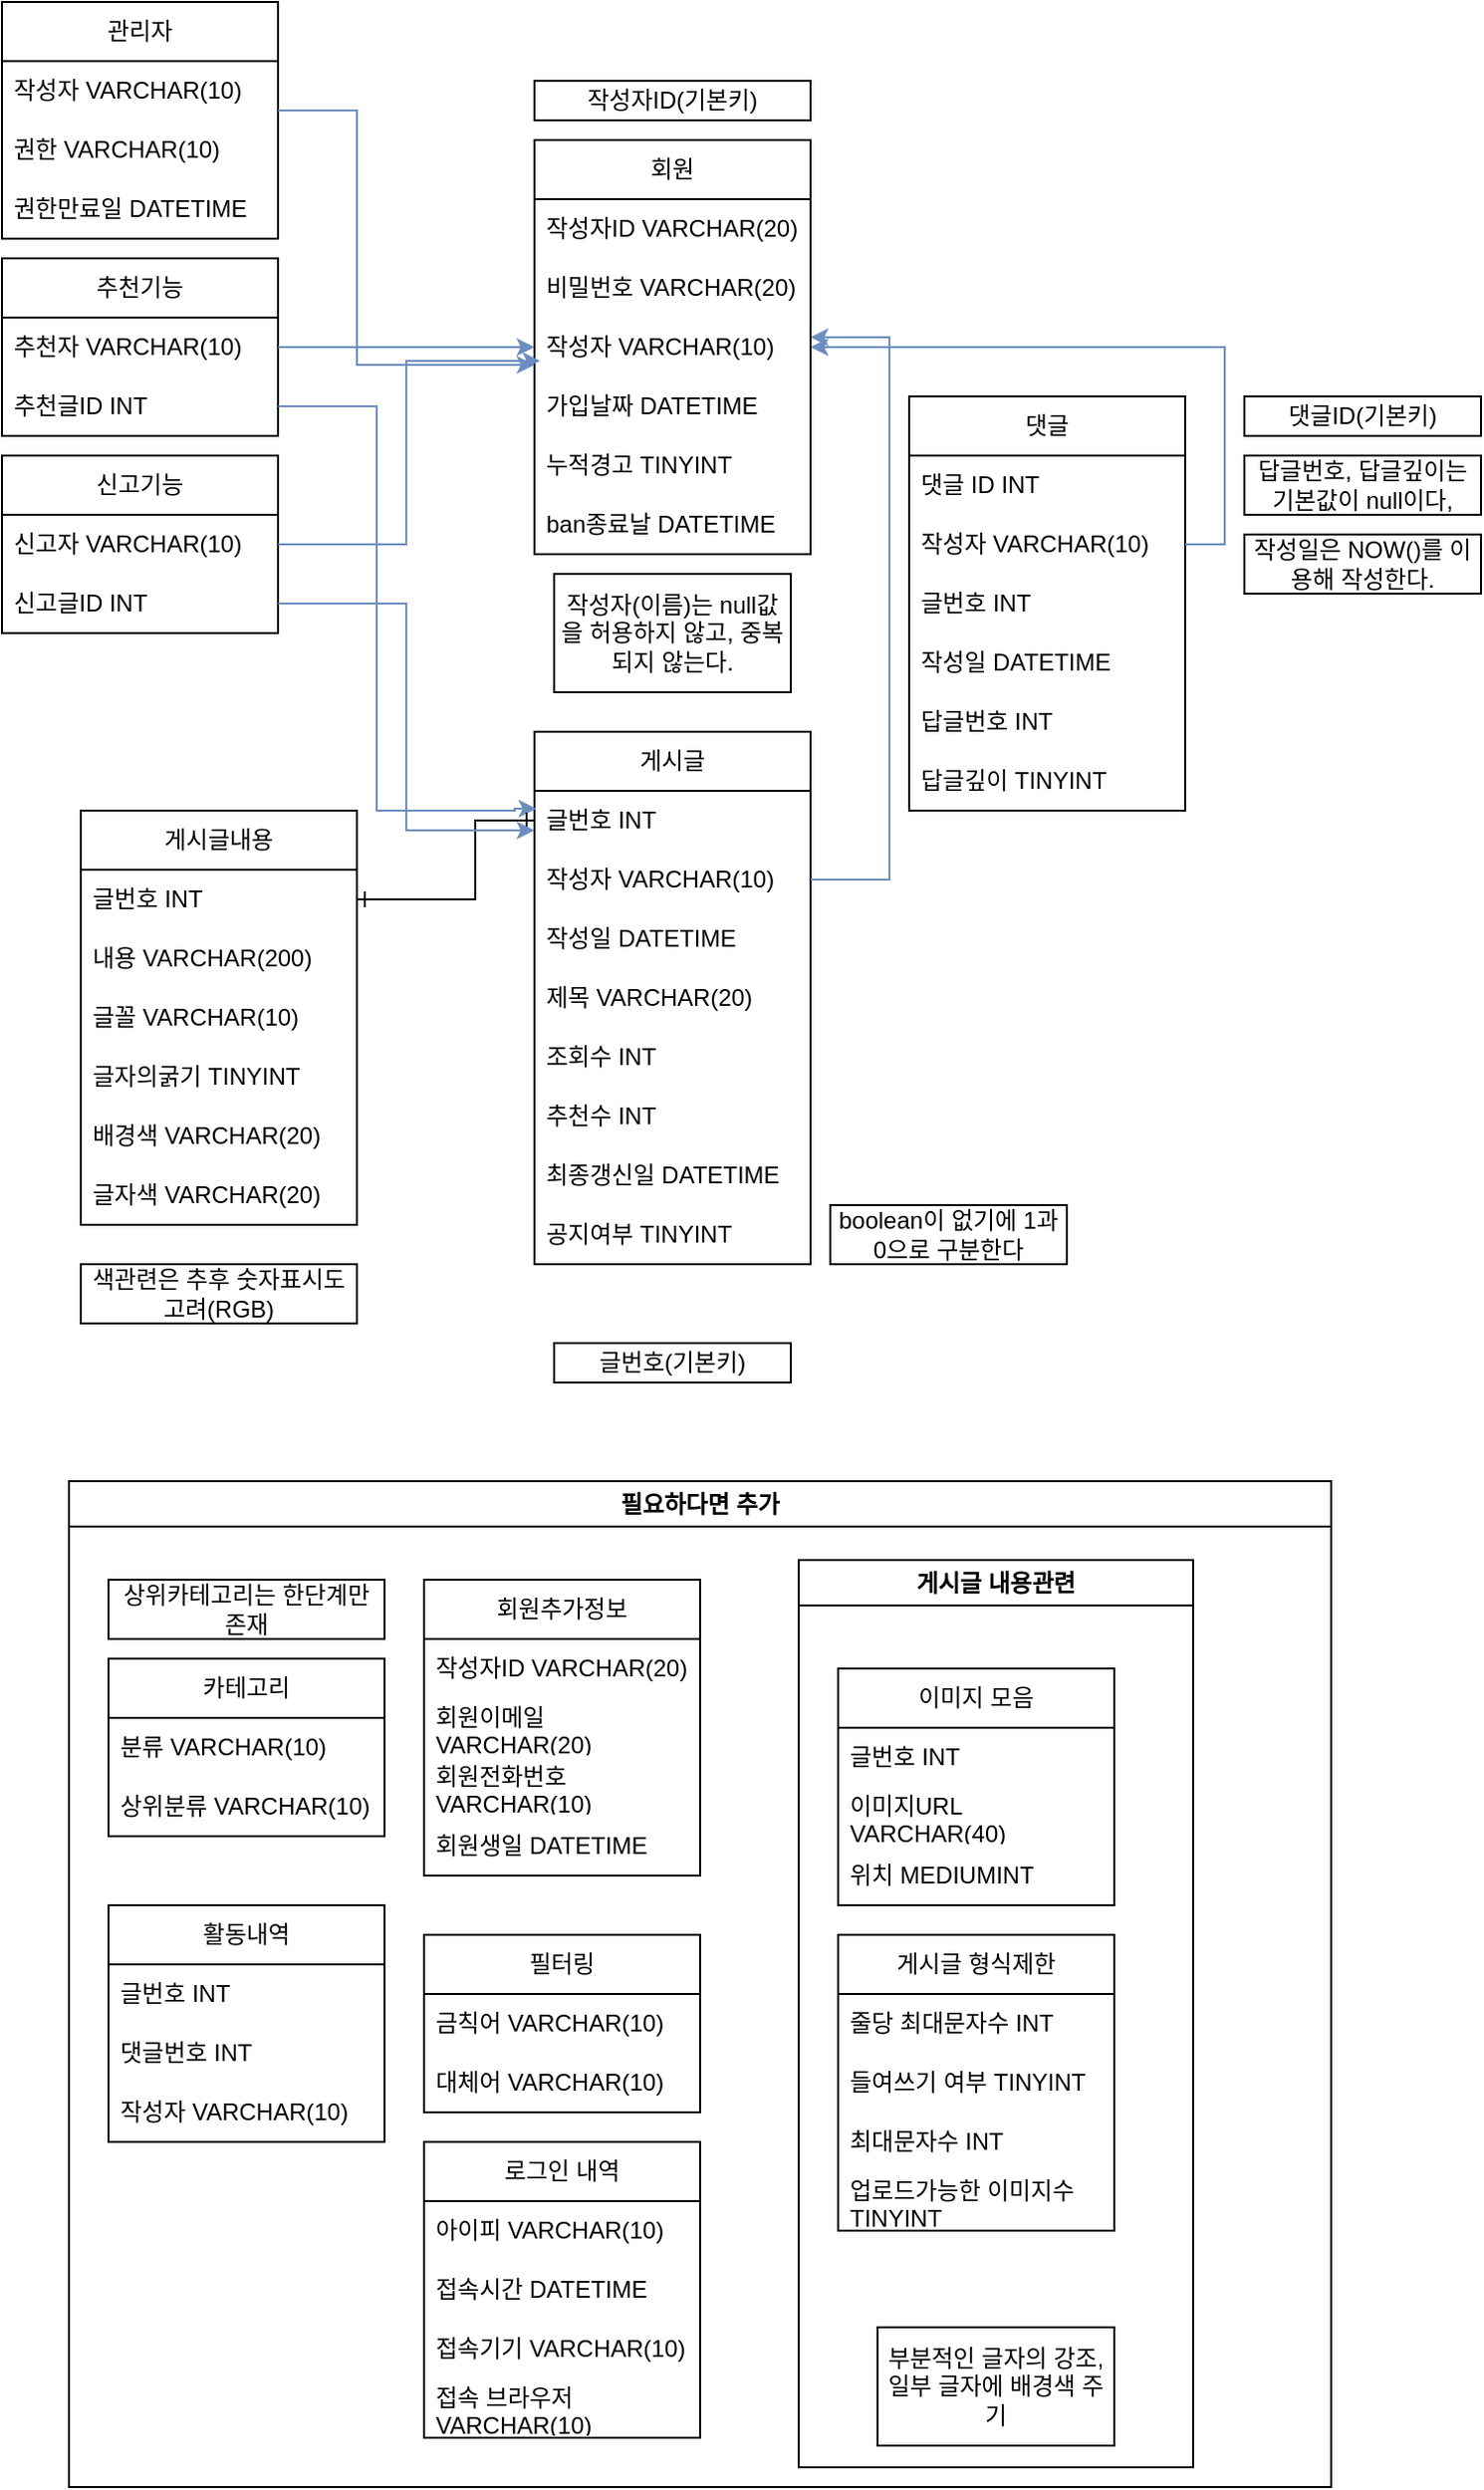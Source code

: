 <mxfile version="24.2.5" type="device">
  <diagram name="페이지-1" id="0HFiIIwhSOLDUuLGY91M">
    <mxGraphModel dx="1380" dy="783" grid="1" gridSize="10" guides="1" tooltips="1" connect="1" arrows="1" fold="1" page="1" pageScale="1" pageWidth="827" pageHeight="1169" math="0" shadow="0">
      <root>
        <mxCell id="0" />
        <mxCell id="1" parent="0" />
        <mxCell id="iyC95nfvRD_eG_s-T14M-20" value="댓글" style="swimlane;fontStyle=0;childLayout=stackLayout;horizontal=1;startSize=30;horizontalStack=0;resizeParent=1;resizeParentMax=0;resizeLast=0;collapsible=1;marginBottom=0;whiteSpace=wrap;html=1;" parent="1" vertex="1">
          <mxGeometry x="520" y="200" width="140" height="210" as="geometry" />
        </mxCell>
        <mxCell id="iyC95nfvRD_eG_s-T14M-21" value="댓글 ID INT" style="text;strokeColor=none;fillColor=none;align=left;verticalAlign=middle;spacingLeft=4;spacingRight=4;overflow=hidden;points=[[0,0.5],[1,0.5]];portConstraint=eastwest;rotatable=0;whiteSpace=wrap;html=1;" parent="iyC95nfvRD_eG_s-T14M-20" vertex="1">
          <mxGeometry y="30" width="140" height="30" as="geometry" />
        </mxCell>
        <mxCell id="iyC95nfvRD_eG_s-T14M-22" value="작성자 VARCHAR(10)" style="text;strokeColor=none;fillColor=none;align=left;verticalAlign=middle;spacingLeft=4;spacingRight=4;overflow=hidden;points=[[0,0.5],[1,0.5]];portConstraint=eastwest;rotatable=0;whiteSpace=wrap;html=1;" parent="iyC95nfvRD_eG_s-T14M-20" vertex="1">
          <mxGeometry y="60" width="140" height="30" as="geometry" />
        </mxCell>
        <mxCell id="iyC95nfvRD_eG_s-T14M-23" value="글번호 INT" style="text;strokeColor=none;fillColor=none;align=left;verticalAlign=middle;spacingLeft=4;spacingRight=4;overflow=hidden;points=[[0,0.5],[1,0.5]];portConstraint=eastwest;rotatable=0;whiteSpace=wrap;html=1;" parent="iyC95nfvRD_eG_s-T14M-20" vertex="1">
          <mxGeometry y="90" width="140" height="30" as="geometry" />
        </mxCell>
        <mxCell id="iyC95nfvRD_eG_s-T14M-43" value="작성일 DATETIME" style="text;strokeColor=none;fillColor=none;align=left;verticalAlign=middle;spacingLeft=4;spacingRight=4;overflow=hidden;points=[[0,0.5],[1,0.5]];portConstraint=eastwest;rotatable=0;whiteSpace=wrap;html=1;" parent="iyC95nfvRD_eG_s-T14M-20" vertex="1">
          <mxGeometry y="120" width="140" height="30" as="geometry" />
        </mxCell>
        <mxCell id="iyC95nfvRD_eG_s-T14M-45" value="답글번호 INT" style="text;strokeColor=none;fillColor=none;align=left;verticalAlign=middle;spacingLeft=4;spacingRight=4;overflow=hidden;points=[[0,0.5],[1,0.5]];portConstraint=eastwest;rotatable=0;whiteSpace=wrap;html=1;" parent="iyC95nfvRD_eG_s-T14M-20" vertex="1">
          <mxGeometry y="150" width="140" height="30" as="geometry" />
        </mxCell>
        <mxCell id="iyC95nfvRD_eG_s-T14M-47" value="답글깊이 TINYINT" style="text;strokeColor=none;fillColor=none;align=left;verticalAlign=middle;spacingLeft=4;spacingRight=4;overflow=hidden;points=[[0,0.5],[1,0.5]];portConstraint=eastwest;rotatable=0;whiteSpace=wrap;html=1;" parent="iyC95nfvRD_eG_s-T14M-20" vertex="1">
          <mxGeometry y="180" width="140" height="30" as="geometry" />
        </mxCell>
        <mxCell id="iyC95nfvRD_eG_s-T14M-24" value="게시글" style="swimlane;fontStyle=0;childLayout=stackLayout;horizontal=1;startSize=30;horizontalStack=0;resizeParent=1;resizeParentMax=0;resizeLast=0;collapsible=1;marginBottom=0;whiteSpace=wrap;html=1;" parent="1" vertex="1">
          <mxGeometry x="330" y="370" width="140" height="270" as="geometry" />
        </mxCell>
        <mxCell id="iyC95nfvRD_eG_s-T14M-25" value="글번호 INT" style="text;strokeColor=none;fillColor=none;align=left;verticalAlign=middle;spacingLeft=4;spacingRight=4;overflow=hidden;points=[[0,0.5],[1,0.5]];portConstraint=eastwest;rotatable=0;whiteSpace=wrap;html=1;" parent="iyC95nfvRD_eG_s-T14M-24" vertex="1">
          <mxGeometry y="30" width="140" height="30" as="geometry" />
        </mxCell>
        <mxCell id="iyC95nfvRD_eG_s-T14M-26" value="작성자 VARCHAR(10)" style="text;strokeColor=none;fillColor=none;align=left;verticalAlign=middle;spacingLeft=4;spacingRight=4;overflow=hidden;points=[[0,0.5],[1,0.5]];portConstraint=eastwest;rotatable=0;whiteSpace=wrap;html=1;" parent="iyC95nfvRD_eG_s-T14M-24" vertex="1">
          <mxGeometry y="60" width="140" height="30" as="geometry" />
        </mxCell>
        <mxCell id="iyC95nfvRD_eG_s-T14M-27" value="작성일 DATETIME" style="text;strokeColor=none;fillColor=none;align=left;verticalAlign=middle;spacingLeft=4;spacingRight=4;overflow=hidden;points=[[0,0.5],[1,0.5]];portConstraint=eastwest;rotatable=0;whiteSpace=wrap;html=1;" parent="iyC95nfvRD_eG_s-T14M-24" vertex="1">
          <mxGeometry y="90" width="140" height="30" as="geometry" />
        </mxCell>
        <mxCell id="iyC95nfvRD_eG_s-T14M-38" value="제목 VARCHAR(20)" style="text;strokeColor=none;fillColor=none;align=left;verticalAlign=middle;spacingLeft=4;spacingRight=4;overflow=hidden;points=[[0,0.5],[1,0.5]];portConstraint=eastwest;rotatable=0;whiteSpace=wrap;html=1;" parent="iyC95nfvRD_eG_s-T14M-24" vertex="1">
          <mxGeometry y="120" width="140" height="30" as="geometry" />
        </mxCell>
        <mxCell id="iyC95nfvRD_eG_s-T14M-59" value="조회수 INT" style="text;strokeColor=none;fillColor=none;align=left;verticalAlign=middle;spacingLeft=4;spacingRight=4;overflow=hidden;points=[[0,0.5],[1,0.5]];portConstraint=eastwest;rotatable=0;whiteSpace=wrap;html=1;" parent="iyC95nfvRD_eG_s-T14M-24" vertex="1">
          <mxGeometry y="150" width="140" height="30" as="geometry" />
        </mxCell>
        <mxCell id="iyC95nfvRD_eG_s-T14M-65" value="추천수 INT" style="text;strokeColor=none;fillColor=none;align=left;verticalAlign=middle;spacingLeft=4;spacingRight=4;overflow=hidden;points=[[0,0.5],[1,0.5]];portConstraint=eastwest;rotatable=0;whiteSpace=wrap;html=1;" parent="iyC95nfvRD_eG_s-T14M-24" vertex="1">
          <mxGeometry y="180" width="140" height="30" as="geometry" />
        </mxCell>
        <mxCell id="Bt4ojYNOaacOLdR6Ex1n-5" value="최종갱신일 DATETIME" style="text;strokeColor=none;fillColor=none;align=left;verticalAlign=middle;spacingLeft=4;spacingRight=4;overflow=hidden;points=[[0,0.5],[1,0.5]];portConstraint=eastwest;rotatable=0;whiteSpace=wrap;html=1;" parent="iyC95nfvRD_eG_s-T14M-24" vertex="1">
          <mxGeometry y="210" width="140" height="30" as="geometry" />
        </mxCell>
        <mxCell id="C3iA6KYFPe_B-YF9HyE3-47" value="공지여부 TINYINT" style="text;strokeColor=none;fillColor=none;align=left;verticalAlign=middle;spacingLeft=4;spacingRight=4;overflow=hidden;points=[[0,0.5],[1,0.5]];portConstraint=eastwest;rotatable=0;whiteSpace=wrap;html=1;" parent="iyC95nfvRD_eG_s-T14M-24" vertex="1">
          <mxGeometry y="240" width="140" height="30" as="geometry" />
        </mxCell>
        <mxCell id="deGzDgmYUsGtHUkLzwtb-12" style="edgeStyle=orthogonalEdgeStyle;rounded=0;orthogonalLoop=1;jettySize=auto;html=1;exitX=1;exitY=0.5;exitDx=0;exitDy=0;" parent="iyC95nfvRD_eG_s-T14M-24" source="iyC95nfvRD_eG_s-T14M-26" target="iyC95nfvRD_eG_s-T14M-26" edge="1">
          <mxGeometry relative="1" as="geometry" />
        </mxCell>
        <mxCell id="iyC95nfvRD_eG_s-T14M-28" value="회원" style="swimlane;fontStyle=0;childLayout=stackLayout;horizontal=1;startSize=30;horizontalStack=0;resizeParent=1;resizeParentMax=0;resizeLast=0;collapsible=1;marginBottom=0;whiteSpace=wrap;html=1;" parent="1" vertex="1">
          <mxGeometry x="330" y="70" width="140" height="210" as="geometry" />
        </mxCell>
        <mxCell id="iyC95nfvRD_eG_s-T14M-30" value="작성자ID VARCHAR(20)" style="text;strokeColor=none;fillColor=none;align=left;verticalAlign=middle;spacingLeft=4;spacingRight=4;overflow=hidden;points=[[0,0.5],[1,0.5]];portConstraint=eastwest;rotatable=0;whiteSpace=wrap;html=1;" parent="iyC95nfvRD_eG_s-T14M-28" vertex="1">
          <mxGeometry y="30" width="140" height="30" as="geometry" />
        </mxCell>
        <mxCell id="iyC95nfvRD_eG_s-T14M-31" value="비밀번호 VARCHAR(20)" style="text;strokeColor=none;fillColor=none;align=left;verticalAlign=middle;spacingLeft=4;spacingRight=4;overflow=hidden;points=[[0,0.5],[1,0.5]];portConstraint=eastwest;rotatable=0;whiteSpace=wrap;html=1;" parent="iyC95nfvRD_eG_s-T14M-28" vertex="1">
          <mxGeometry y="60" width="140" height="30" as="geometry" />
        </mxCell>
        <mxCell id="iyC95nfvRD_eG_s-T14M-62" value="작성자 VARCHAR(10)" style="text;strokeColor=none;fillColor=none;align=left;verticalAlign=middle;spacingLeft=4;spacingRight=4;overflow=hidden;points=[[0,0.5],[1,0.5]];portConstraint=eastwest;rotatable=0;whiteSpace=wrap;html=1;" parent="iyC95nfvRD_eG_s-T14M-28" vertex="1">
          <mxGeometry y="90" width="140" height="30" as="geometry" />
        </mxCell>
        <mxCell id="iyC95nfvRD_eG_s-T14M-66" value="가입날짜 DATETIME" style="text;strokeColor=none;fillColor=none;align=left;verticalAlign=middle;spacingLeft=4;spacingRight=4;overflow=hidden;points=[[0,0.5],[1,0.5]];portConstraint=eastwest;rotatable=0;whiteSpace=wrap;html=1;" parent="iyC95nfvRD_eG_s-T14M-28" vertex="1">
          <mxGeometry y="120" width="140" height="30" as="geometry" />
        </mxCell>
        <mxCell id="C3iA6KYFPe_B-YF9HyE3-34" value="누적경고 TINYINT" style="text;strokeColor=none;fillColor=none;align=left;verticalAlign=middle;spacingLeft=4;spacingRight=4;overflow=hidden;points=[[0,0.5],[1,0.5]];portConstraint=eastwest;rotatable=0;whiteSpace=wrap;html=1;" parent="iyC95nfvRD_eG_s-T14M-28" vertex="1">
          <mxGeometry y="150" width="140" height="30" as="geometry" />
        </mxCell>
        <mxCell id="C3iA6KYFPe_B-YF9HyE3-13" value="ban종료날 DATETIME" style="text;strokeColor=none;fillColor=none;align=left;verticalAlign=middle;spacingLeft=4;spacingRight=4;overflow=hidden;points=[[0,0.5],[1,0.5]];portConstraint=eastwest;rotatable=0;whiteSpace=wrap;html=1;" parent="iyC95nfvRD_eG_s-T14M-28" vertex="1">
          <mxGeometry y="180" width="140" height="30" as="geometry" />
        </mxCell>
        <mxCell id="deGzDgmYUsGtHUkLzwtb-3" value="추천기능" style="swimlane;fontStyle=0;childLayout=stackLayout;horizontal=1;startSize=30;horizontalStack=0;resizeParent=1;resizeParentMax=0;resizeLast=0;collapsible=1;marginBottom=0;whiteSpace=wrap;html=1;" parent="1" vertex="1">
          <mxGeometry x="60" y="130" width="140" height="90" as="geometry" />
        </mxCell>
        <mxCell id="deGzDgmYUsGtHUkLzwtb-6" value="추천자 VARCHAR(10)" style="text;strokeColor=none;fillColor=none;align=left;verticalAlign=middle;spacingLeft=4;spacingRight=4;overflow=hidden;points=[[0,0.5],[1,0.5]];portConstraint=eastwest;rotatable=0;whiteSpace=wrap;html=1;" parent="deGzDgmYUsGtHUkLzwtb-3" vertex="1">
          <mxGeometry y="30" width="140" height="30" as="geometry" />
        </mxCell>
        <mxCell id="deGzDgmYUsGtHUkLzwtb-7" value="추천글ID INT" style="text;strokeColor=none;fillColor=none;align=left;verticalAlign=middle;spacingLeft=4;spacingRight=4;overflow=hidden;points=[[0,0.5],[1,0.5]];portConstraint=eastwest;rotatable=0;whiteSpace=wrap;html=1;" parent="deGzDgmYUsGtHUkLzwtb-3" vertex="1">
          <mxGeometry y="60" width="140" height="30" as="geometry" />
        </mxCell>
        <mxCell id="deGzDgmYUsGtHUkLzwtb-11" style="edgeStyle=orthogonalEdgeStyle;rounded=0;orthogonalLoop=1;jettySize=auto;html=1;exitX=1;exitY=0.5;exitDx=0;exitDy=0;fillColor=#dae8fc;strokeColor=#6c8ebf;" parent="1" source="iyC95nfvRD_eG_s-T14M-22" target="iyC95nfvRD_eG_s-T14M-62" edge="1">
          <mxGeometry relative="1" as="geometry">
            <mxPoint x="700" y="180" as="targetPoint" />
          </mxGeometry>
        </mxCell>
        <mxCell id="deGzDgmYUsGtHUkLzwtb-13" style="edgeStyle=orthogonalEdgeStyle;rounded=0;orthogonalLoop=1;jettySize=auto;html=1;exitX=1;exitY=0.5;exitDx=0;exitDy=0;fillColor=#dae8fc;strokeColor=#6c8ebf;" parent="1" source="iyC95nfvRD_eG_s-T14M-26" target="iyC95nfvRD_eG_s-T14M-62" edge="1">
          <mxGeometry relative="1" as="geometry">
            <mxPoint x="490" y="173" as="targetPoint" />
            <Array as="points">
              <mxPoint x="510" y="445" />
              <mxPoint x="510" y="170" />
            </Array>
          </mxGeometry>
        </mxCell>
        <mxCell id="deGzDgmYUsGtHUkLzwtb-15" style="edgeStyle=orthogonalEdgeStyle;rounded=0;orthogonalLoop=1;jettySize=auto;html=1;exitX=0;exitY=0.5;exitDx=0;exitDy=0;entryX=1;entryY=0.5;entryDx=0;entryDy=0;fillColor=#dae8fc;strokeColor=#6c8ebf;endArrow=none;endFill=0;startArrow=classic;startFill=1;" parent="1" source="iyC95nfvRD_eG_s-T14M-62" target="deGzDgmYUsGtHUkLzwtb-6" edge="1">
          <mxGeometry relative="1" as="geometry" />
        </mxCell>
        <mxCell id="deGzDgmYUsGtHUkLzwtb-16" style="edgeStyle=orthogonalEdgeStyle;rounded=0;orthogonalLoop=1;jettySize=auto;html=1;entryX=1;entryY=0.5;entryDx=0;entryDy=0;fillColor=#dae8fc;strokeColor=#6c8ebf;endArrow=none;endFill=0;startArrow=classic;startFill=1;exitX=0.007;exitY=0.3;exitDx=0;exitDy=0;exitPerimeter=0;" parent="1" source="iyC95nfvRD_eG_s-T14M-25" target="deGzDgmYUsGtHUkLzwtb-7" edge="1">
          <mxGeometry relative="1" as="geometry">
            <mxPoint x="300" y="410" as="sourcePoint" />
            <Array as="points">
              <mxPoint x="320" y="409" />
              <mxPoint x="320" y="410" />
              <mxPoint x="250" y="410" />
              <mxPoint x="250" y="205" />
            </Array>
          </mxGeometry>
        </mxCell>
        <mxCell id="deGzDgmYUsGtHUkLzwtb-27" value="작성자ID(기본키)" style="rounded=0;whiteSpace=wrap;html=1;" parent="1" vertex="1">
          <mxGeometry x="330" y="40" width="140" height="20" as="geometry" />
        </mxCell>
        <mxCell id="deGzDgmYUsGtHUkLzwtb-28" value="글번호(기본키)" style="rounded=0;whiteSpace=wrap;html=1;" parent="1" vertex="1">
          <mxGeometry x="340" y="680" width="120" height="20" as="geometry" />
        </mxCell>
        <mxCell id="deGzDgmYUsGtHUkLzwtb-29" value="작성자(이름)는 null값을 허용하지 않고, 중복되지 않는다." style="rounded=0;whiteSpace=wrap;html=1;" parent="1" vertex="1">
          <mxGeometry x="340" y="290" width="120" height="60" as="geometry" />
        </mxCell>
        <mxCell id="deGzDgmYUsGtHUkLzwtb-30" value="댓글ID(기본키)" style="rounded=0;whiteSpace=wrap;html=1;" parent="1" vertex="1">
          <mxGeometry x="690" y="200" width="120" height="20" as="geometry" />
        </mxCell>
        <mxCell id="deGzDgmYUsGtHUkLzwtb-37" value="답글번호, 답글깊이는 기본값이 null이다," style="rounded=0;whiteSpace=wrap;html=1;" parent="1" vertex="1">
          <mxGeometry x="690" y="230" width="120" height="30" as="geometry" />
        </mxCell>
        <mxCell id="deGzDgmYUsGtHUkLzwtb-38" value="작성일은 NOW()를 이용해 작성한다." style="rounded=0;whiteSpace=wrap;html=1;" parent="1" vertex="1">
          <mxGeometry x="690" y="270" width="120" height="30" as="geometry" />
        </mxCell>
        <mxCell id="deGzDgmYUsGtHUkLzwtb-55" value="필요하다면 추가" style="swimlane;whiteSpace=wrap;html=1;" parent="1" vertex="1">
          <mxGeometry x="94" y="750" width="640" height="510" as="geometry" />
        </mxCell>
        <mxCell id="deGzDgmYUsGtHUkLzwtb-32" value="카테고리" style="swimlane;fontStyle=0;childLayout=stackLayout;horizontal=1;startSize=30;horizontalStack=0;resizeParent=1;resizeParentMax=0;resizeLast=0;collapsible=1;marginBottom=0;whiteSpace=wrap;html=1;" parent="deGzDgmYUsGtHUkLzwtb-55" vertex="1">
          <mxGeometry x="20" y="90" width="140" height="90" as="geometry" />
        </mxCell>
        <mxCell id="deGzDgmYUsGtHUkLzwtb-33" value="분류 VARCHAR(10)" style="text;strokeColor=none;fillColor=none;align=left;verticalAlign=middle;spacingLeft=4;spacingRight=4;overflow=hidden;points=[[0,0.5],[1,0.5]];portConstraint=eastwest;rotatable=0;whiteSpace=wrap;html=1;" parent="deGzDgmYUsGtHUkLzwtb-32" vertex="1">
          <mxGeometry y="30" width="140" height="30" as="geometry" />
        </mxCell>
        <mxCell id="deGzDgmYUsGtHUkLzwtb-34" value="상위분류 VARCHAR(10)" style="text;strokeColor=none;fillColor=none;align=left;verticalAlign=middle;spacingLeft=4;spacingRight=4;overflow=hidden;points=[[0,0.5],[1,0.5]];portConstraint=eastwest;rotatable=0;whiteSpace=wrap;html=1;" parent="deGzDgmYUsGtHUkLzwtb-32" vertex="1">
          <mxGeometry y="60" width="140" height="30" as="geometry" />
        </mxCell>
        <mxCell id="deGzDgmYUsGtHUkLzwtb-41" value="상위카테고리는 한단계만 존재" style="rounded=0;whiteSpace=wrap;html=1;" parent="deGzDgmYUsGtHUkLzwtb-55" vertex="1">
          <mxGeometry x="20" y="50" width="140" height="30" as="geometry" />
        </mxCell>
        <mxCell id="deGzDgmYUsGtHUkLzwtb-23" value="회원추가정보" style="swimlane;fontStyle=0;childLayout=stackLayout;horizontal=1;startSize=30;horizontalStack=0;resizeParent=1;resizeParentMax=0;resizeLast=0;collapsible=1;marginBottom=0;whiteSpace=wrap;html=1;" parent="deGzDgmYUsGtHUkLzwtb-55" vertex="1">
          <mxGeometry x="180" y="50" width="140" height="150" as="geometry" />
        </mxCell>
        <mxCell id="deGzDgmYUsGtHUkLzwtb-24" value="작성자ID VARCHAR(20)" style="text;strokeColor=none;fillColor=none;align=left;verticalAlign=middle;spacingLeft=4;spacingRight=4;overflow=hidden;points=[[0,0.5],[1,0.5]];portConstraint=eastwest;rotatable=0;whiteSpace=wrap;html=1;" parent="deGzDgmYUsGtHUkLzwtb-23" vertex="1">
          <mxGeometry y="30" width="140" height="30" as="geometry" />
        </mxCell>
        <mxCell id="deGzDgmYUsGtHUkLzwtb-25" value="회원이메일 VARCHAR(20)" style="text;strokeColor=none;fillColor=none;align=left;verticalAlign=middle;spacingLeft=4;spacingRight=4;overflow=hidden;points=[[0,0.5],[1,0.5]];portConstraint=eastwest;rotatable=0;whiteSpace=wrap;html=1;" parent="deGzDgmYUsGtHUkLzwtb-23" vertex="1">
          <mxGeometry y="60" width="140" height="30" as="geometry" />
        </mxCell>
        <mxCell id="deGzDgmYUsGtHUkLzwtb-26" value="회원전화번호 VARCHAR(10)" style="text;strokeColor=none;fillColor=none;align=left;verticalAlign=middle;spacingLeft=4;spacingRight=4;overflow=hidden;points=[[0,0.5],[1,0.5]];portConstraint=eastwest;rotatable=0;whiteSpace=wrap;html=1;" parent="deGzDgmYUsGtHUkLzwtb-23" vertex="1">
          <mxGeometry y="90" width="140" height="30" as="geometry" />
        </mxCell>
        <mxCell id="C3iA6KYFPe_B-YF9HyE3-41" value="회원생일 DATETIME" style="text;strokeColor=none;fillColor=none;align=left;verticalAlign=middle;spacingLeft=4;spacingRight=4;overflow=hidden;points=[[0,0.5],[1,0.5]];portConstraint=eastwest;rotatable=0;whiteSpace=wrap;html=1;" parent="deGzDgmYUsGtHUkLzwtb-23" vertex="1">
          <mxGeometry y="120" width="140" height="30" as="geometry" />
        </mxCell>
        <mxCell id="C3iA6KYFPe_B-YF9HyE3-19" value="게시글 내용관련" style="swimlane;whiteSpace=wrap;html=1;" parent="deGzDgmYUsGtHUkLzwtb-55" vertex="1">
          <mxGeometry x="370" y="40" width="200" height="460" as="geometry" />
        </mxCell>
        <mxCell id="deGzDgmYUsGtHUkLzwtb-59" value="부분적인 글자의 강조, 일부 글자에 배경색 주기" style="rounded=0;whiteSpace=wrap;html=1;" parent="C3iA6KYFPe_B-YF9HyE3-19" vertex="1">
          <mxGeometry x="40" y="389" width="120" height="60" as="geometry" />
        </mxCell>
        <mxCell id="deGzDgmYUsGtHUkLzwtb-45" value="이미지 모음" style="swimlane;fontStyle=0;childLayout=stackLayout;horizontal=1;startSize=30;horizontalStack=0;resizeParent=1;resizeParentMax=0;resizeLast=0;collapsible=1;marginBottom=0;whiteSpace=wrap;html=1;" parent="C3iA6KYFPe_B-YF9HyE3-19" vertex="1">
          <mxGeometry x="20" y="55" width="140" height="120" as="geometry" />
        </mxCell>
        <mxCell id="deGzDgmYUsGtHUkLzwtb-47" value="글번호 INT" style="text;strokeColor=none;fillColor=none;align=left;verticalAlign=middle;spacingLeft=4;spacingRight=4;overflow=hidden;points=[[0,0.5],[1,0.5]];portConstraint=eastwest;rotatable=0;whiteSpace=wrap;html=1;" parent="deGzDgmYUsGtHUkLzwtb-45" vertex="1">
          <mxGeometry y="30" width="140" height="30" as="geometry" />
        </mxCell>
        <mxCell id="deGzDgmYUsGtHUkLzwtb-49" value="이미지URL VARCHAR(40)" style="text;strokeColor=none;fillColor=none;align=left;verticalAlign=middle;spacingLeft=4;spacingRight=4;overflow=hidden;points=[[0,0.5],[1,0.5]];portConstraint=eastwest;rotatable=0;whiteSpace=wrap;html=1;" parent="deGzDgmYUsGtHUkLzwtb-45" vertex="1">
          <mxGeometry y="60" width="140" height="30" as="geometry" />
        </mxCell>
        <mxCell id="C3iA6KYFPe_B-YF9HyE3-7" value="위치 MEDIUMINT" style="text;strokeColor=none;fillColor=none;align=left;verticalAlign=middle;spacingLeft=4;spacingRight=4;overflow=hidden;points=[[0,0.5],[1,0.5]];portConstraint=eastwest;rotatable=0;whiteSpace=wrap;html=1;" parent="deGzDgmYUsGtHUkLzwtb-45" vertex="1">
          <mxGeometry y="90" width="140" height="30" as="geometry" />
        </mxCell>
        <mxCell id="C3iA6KYFPe_B-YF9HyE3-21" value="게시글 형식제한" style="swimlane;fontStyle=0;childLayout=stackLayout;horizontal=1;startSize=30;horizontalStack=0;resizeParent=1;resizeParentMax=0;resizeLast=0;collapsible=1;marginBottom=0;whiteSpace=wrap;html=1;" parent="C3iA6KYFPe_B-YF9HyE3-19" vertex="1">
          <mxGeometry x="20" y="190" width="140" height="150" as="geometry" />
        </mxCell>
        <mxCell id="C3iA6KYFPe_B-YF9HyE3-22" value="줄당 최대문자수 INT" style="text;strokeColor=none;fillColor=none;align=left;verticalAlign=middle;spacingLeft=4;spacingRight=4;overflow=hidden;points=[[0,0.5],[1,0.5]];portConstraint=eastwest;rotatable=0;whiteSpace=wrap;html=1;" parent="C3iA6KYFPe_B-YF9HyE3-21" vertex="1">
          <mxGeometry y="30" width="140" height="30" as="geometry" />
        </mxCell>
        <mxCell id="C3iA6KYFPe_B-YF9HyE3-23" value="들여쓰기 여부 TINYINT" style="text;strokeColor=none;fillColor=none;align=left;verticalAlign=middle;spacingLeft=4;spacingRight=4;overflow=hidden;points=[[0,0.5],[1,0.5]];portConstraint=eastwest;rotatable=0;whiteSpace=wrap;html=1;" parent="C3iA6KYFPe_B-YF9HyE3-21" vertex="1">
          <mxGeometry y="60" width="140" height="30" as="geometry" />
        </mxCell>
        <mxCell id="C3iA6KYFPe_B-YF9HyE3-24" value="최대문자수 INT" style="text;strokeColor=none;fillColor=none;align=left;verticalAlign=middle;spacingLeft=4;spacingRight=4;overflow=hidden;points=[[0,0.5],[1,0.5]];portConstraint=eastwest;rotatable=0;whiteSpace=wrap;html=1;" parent="C3iA6KYFPe_B-YF9HyE3-21" vertex="1">
          <mxGeometry y="90" width="140" height="30" as="geometry" />
        </mxCell>
        <mxCell id="C3iA6KYFPe_B-YF9HyE3-25" value="업로드가능한 이미지수&lt;div&gt;TINYINT&lt;/div&gt;" style="text;strokeColor=none;fillColor=none;align=left;verticalAlign=middle;spacingLeft=4;spacingRight=4;overflow=hidden;points=[[0,0.5],[1,0.5]];portConstraint=eastwest;rotatable=0;whiteSpace=wrap;html=1;" parent="C3iA6KYFPe_B-YF9HyE3-21" vertex="1">
          <mxGeometry y="120" width="140" height="30" as="geometry" />
        </mxCell>
        <mxCell id="C3iA6KYFPe_B-YF9HyE3-26" value="필터링" style="swimlane;fontStyle=0;childLayout=stackLayout;horizontal=1;startSize=30;horizontalStack=0;resizeParent=1;resizeParentMax=0;resizeLast=0;collapsible=1;marginBottom=0;whiteSpace=wrap;html=1;" parent="deGzDgmYUsGtHUkLzwtb-55" vertex="1">
          <mxGeometry x="180" y="230" width="140" height="90" as="geometry" />
        </mxCell>
        <mxCell id="C3iA6KYFPe_B-YF9HyE3-27" value="금칙어 VARCHAR(10)" style="text;strokeColor=none;fillColor=none;align=left;verticalAlign=middle;spacingLeft=4;spacingRight=4;overflow=hidden;points=[[0,0.5],[1,0.5]];portConstraint=eastwest;rotatable=0;whiteSpace=wrap;html=1;" parent="C3iA6KYFPe_B-YF9HyE3-26" vertex="1">
          <mxGeometry y="30" width="140" height="30" as="geometry" />
        </mxCell>
        <mxCell id="C3iA6KYFPe_B-YF9HyE3-28" value="대체어 VARCHAR(10)" style="text;strokeColor=none;fillColor=none;align=left;verticalAlign=middle;spacingLeft=4;spacingRight=4;overflow=hidden;points=[[0,0.5],[1,0.5]];portConstraint=eastwest;rotatable=0;whiteSpace=wrap;html=1;" parent="C3iA6KYFPe_B-YF9HyE3-26" vertex="1">
          <mxGeometry y="60" width="140" height="30" as="geometry" />
        </mxCell>
        <mxCell id="n8kckWjK_u-RXJqVnDtE-5" value="로그인 내역" style="swimlane;fontStyle=0;childLayout=stackLayout;horizontal=1;startSize=30;horizontalStack=0;resizeParent=1;resizeParentMax=0;resizeLast=0;collapsible=1;marginBottom=0;whiteSpace=wrap;html=1;" vertex="1" parent="deGzDgmYUsGtHUkLzwtb-55">
          <mxGeometry x="180" y="335" width="140" height="150" as="geometry" />
        </mxCell>
        <mxCell id="n8kckWjK_u-RXJqVnDtE-7" value="아이피 VARCHAR(10)" style="text;strokeColor=none;fillColor=none;align=left;verticalAlign=middle;spacingLeft=4;spacingRight=4;overflow=hidden;points=[[0,0.5],[1,0.5]];portConstraint=eastwest;rotatable=0;whiteSpace=wrap;html=1;" vertex="1" parent="n8kckWjK_u-RXJqVnDtE-5">
          <mxGeometry y="30" width="140" height="30" as="geometry" />
        </mxCell>
        <mxCell id="n8kckWjK_u-RXJqVnDtE-8" value="접속시간 DATETIME" style="text;strokeColor=none;fillColor=none;align=left;verticalAlign=middle;spacingLeft=4;spacingRight=4;overflow=hidden;points=[[0,0.5],[1,0.5]];portConstraint=eastwest;rotatable=0;whiteSpace=wrap;html=1;" vertex="1" parent="n8kckWjK_u-RXJqVnDtE-5">
          <mxGeometry y="60" width="140" height="30" as="geometry" />
        </mxCell>
        <mxCell id="n8kckWjK_u-RXJqVnDtE-11" value="접속기기 VARCHAR(10)" style="text;strokeColor=none;fillColor=none;align=left;verticalAlign=middle;spacingLeft=4;spacingRight=4;overflow=hidden;points=[[0,0.5],[1,0.5]];portConstraint=eastwest;rotatable=0;whiteSpace=wrap;html=1;" vertex="1" parent="n8kckWjK_u-RXJqVnDtE-5">
          <mxGeometry y="90" width="140" height="30" as="geometry" />
        </mxCell>
        <mxCell id="n8kckWjK_u-RXJqVnDtE-12" value="접속 브라우저 VARCHAR(10)" style="text;strokeColor=none;fillColor=none;align=left;verticalAlign=middle;spacingLeft=4;spacingRight=4;overflow=hidden;points=[[0,0.5],[1,0.5]];portConstraint=eastwest;rotatable=0;whiteSpace=wrap;html=1;" vertex="1" parent="n8kckWjK_u-RXJqVnDtE-5">
          <mxGeometry y="120" width="140" height="30" as="geometry" />
        </mxCell>
        <mxCell id="n8kckWjK_u-RXJqVnDtE-1" value="활동내역" style="swimlane;fontStyle=0;childLayout=stackLayout;horizontal=1;startSize=30;horizontalStack=0;resizeParent=1;resizeParentMax=0;resizeLast=0;collapsible=1;marginBottom=0;whiteSpace=wrap;html=1;" vertex="1" parent="deGzDgmYUsGtHUkLzwtb-55">
          <mxGeometry x="20" y="215" width="140" height="120" as="geometry" />
        </mxCell>
        <mxCell id="n8kckWjK_u-RXJqVnDtE-2" value="글번호 INT" style="text;strokeColor=none;fillColor=none;align=left;verticalAlign=middle;spacingLeft=4;spacingRight=4;overflow=hidden;points=[[0,0.5],[1,0.5]];portConstraint=eastwest;rotatable=0;whiteSpace=wrap;html=1;" vertex="1" parent="n8kckWjK_u-RXJqVnDtE-1">
          <mxGeometry y="30" width="140" height="30" as="geometry" />
        </mxCell>
        <mxCell id="n8kckWjK_u-RXJqVnDtE-3" value="댓글번호 INT" style="text;strokeColor=none;fillColor=none;align=left;verticalAlign=middle;spacingLeft=4;spacingRight=4;overflow=hidden;points=[[0,0.5],[1,0.5]];portConstraint=eastwest;rotatable=0;whiteSpace=wrap;html=1;" vertex="1" parent="n8kckWjK_u-RXJqVnDtE-1">
          <mxGeometry y="60" width="140" height="30" as="geometry" />
        </mxCell>
        <mxCell id="n8kckWjK_u-RXJqVnDtE-4" value="작성자 VARCHAR(10)" style="text;strokeColor=none;fillColor=none;align=left;verticalAlign=middle;spacingLeft=4;spacingRight=4;overflow=hidden;points=[[0,0.5],[1,0.5]];portConstraint=eastwest;rotatable=0;whiteSpace=wrap;html=1;" vertex="1" parent="n8kckWjK_u-RXJqVnDtE-1">
          <mxGeometry y="90" width="140" height="30" as="geometry" />
        </mxCell>
        <mxCell id="C3iA6KYFPe_B-YF9HyE3-1" value="관리자" style="swimlane;fontStyle=0;childLayout=stackLayout;horizontal=1;startSize=30;horizontalStack=0;resizeParent=1;resizeParentMax=0;resizeLast=0;collapsible=1;marginBottom=0;whiteSpace=wrap;html=1;" parent="1" vertex="1">
          <mxGeometry x="60" width="140" height="120" as="geometry" />
        </mxCell>
        <mxCell id="C3iA6KYFPe_B-YF9HyE3-2" value="작성자 VARCHAR(10)" style="text;strokeColor=none;fillColor=none;align=left;verticalAlign=middle;spacingLeft=4;spacingRight=4;overflow=hidden;points=[[0,0.5],[1,0.5]];portConstraint=eastwest;rotatable=0;whiteSpace=wrap;html=1;" parent="C3iA6KYFPe_B-YF9HyE3-1" vertex="1">
          <mxGeometry y="30" width="140" height="30" as="geometry" />
        </mxCell>
        <mxCell id="C3iA6KYFPe_B-YF9HyE3-3" value="권한 VARCHAR(10)" style="text;strokeColor=none;fillColor=none;align=left;verticalAlign=middle;spacingLeft=4;spacingRight=4;overflow=hidden;points=[[0,0.5],[1,0.5]];portConstraint=eastwest;rotatable=0;whiteSpace=wrap;html=1;" parent="C3iA6KYFPe_B-YF9HyE3-1" vertex="1">
          <mxGeometry y="60" width="140" height="30" as="geometry" />
        </mxCell>
        <mxCell id="C3iA6KYFPe_B-YF9HyE3-31" value="권한만료일 DATETIME" style="text;strokeColor=none;fillColor=none;align=left;verticalAlign=middle;spacingLeft=4;spacingRight=4;overflow=hidden;points=[[0,0.5],[1,0.5]];portConstraint=eastwest;rotatable=0;whiteSpace=wrap;html=1;" parent="C3iA6KYFPe_B-YF9HyE3-1" vertex="1">
          <mxGeometry y="90" width="140" height="30" as="geometry" />
        </mxCell>
        <mxCell id="C3iA6KYFPe_B-YF9HyE3-8" value="게시글내용" style="swimlane;fontStyle=0;childLayout=stackLayout;horizontal=1;startSize=30;horizontalStack=0;resizeParent=1;resizeParentMax=0;resizeLast=0;collapsible=1;marginBottom=0;whiteSpace=wrap;html=1;" parent="1" vertex="1">
          <mxGeometry x="100" y="410" width="140" height="210" as="geometry" />
        </mxCell>
        <mxCell id="C3iA6KYFPe_B-YF9HyE3-9" value="글번호 INT" style="text;strokeColor=none;fillColor=none;align=left;verticalAlign=middle;spacingLeft=4;spacingRight=4;overflow=hidden;points=[[0,0.5],[1,0.5]];portConstraint=eastwest;rotatable=0;whiteSpace=wrap;html=1;" parent="C3iA6KYFPe_B-YF9HyE3-8" vertex="1">
          <mxGeometry y="30" width="140" height="30" as="geometry" />
        </mxCell>
        <mxCell id="C3iA6KYFPe_B-YF9HyE3-20" value="내용 VARCHAR(200)" style="text;strokeColor=none;fillColor=none;align=left;verticalAlign=middle;spacingLeft=4;spacingRight=4;overflow=hidden;points=[[0,0.5],[1,0.5]];portConstraint=eastwest;rotatable=0;whiteSpace=wrap;html=1;" parent="C3iA6KYFPe_B-YF9HyE3-8" vertex="1">
          <mxGeometry y="60" width="140" height="30" as="geometry" />
        </mxCell>
        <mxCell id="C3iA6KYFPe_B-YF9HyE3-35" value="글꼴 VARCHAR(10)" style="text;strokeColor=none;fillColor=none;align=left;verticalAlign=middle;spacingLeft=4;spacingRight=4;overflow=hidden;points=[[0,0.5],[1,0.5]];portConstraint=eastwest;rotatable=0;whiteSpace=wrap;html=1;" parent="C3iA6KYFPe_B-YF9HyE3-8" vertex="1">
          <mxGeometry y="90" width="140" height="30" as="geometry" />
        </mxCell>
        <mxCell id="C3iA6KYFPe_B-YF9HyE3-39" value="글자의굵기 TINYINT" style="text;strokeColor=none;fillColor=none;align=left;verticalAlign=middle;spacingLeft=4;spacingRight=4;overflow=hidden;points=[[0,0.5],[1,0.5]];portConstraint=eastwest;rotatable=0;whiteSpace=wrap;html=1;" parent="C3iA6KYFPe_B-YF9HyE3-8" vertex="1">
          <mxGeometry y="120" width="140" height="30" as="geometry" />
        </mxCell>
        <mxCell id="C3iA6KYFPe_B-YF9HyE3-36" value="배경색 VARCHAR(20)" style="text;strokeColor=none;fillColor=none;align=left;verticalAlign=middle;spacingLeft=4;spacingRight=4;overflow=hidden;points=[[0,0.5],[1,0.5]];portConstraint=eastwest;rotatable=0;whiteSpace=wrap;html=1;" parent="C3iA6KYFPe_B-YF9HyE3-8" vertex="1">
          <mxGeometry y="150" width="140" height="30" as="geometry" />
        </mxCell>
        <mxCell id="C3iA6KYFPe_B-YF9HyE3-37" value="글자색 VARCHAR(20)" style="text;strokeColor=none;fillColor=none;align=left;verticalAlign=middle;spacingLeft=4;spacingRight=4;overflow=hidden;points=[[0,0.5],[1,0.5]];portConstraint=eastwest;rotatable=0;whiteSpace=wrap;html=1;" parent="C3iA6KYFPe_B-YF9HyE3-8" vertex="1">
          <mxGeometry y="180" width="140" height="30" as="geometry" />
        </mxCell>
        <mxCell id="C3iA6KYFPe_B-YF9HyE3-12" style="edgeStyle=orthogonalEdgeStyle;rounded=0;orthogonalLoop=1;jettySize=auto;html=1;entryX=0;entryY=0.8;entryDx=0;entryDy=0;entryPerimeter=0;endArrow=classic;endFill=1;startArrow=none;startFill=0;fillColor=#dae8fc;strokeColor=#6c8ebf;" parent="1" source="C3iA6KYFPe_B-YF9HyE3-2" target="iyC95nfvRD_eG_s-T14M-62" edge="1">
          <mxGeometry relative="1" as="geometry">
            <mxPoint x="310" y="200" as="targetPoint" />
            <Array as="points">
              <mxPoint x="240" y="55" />
              <mxPoint x="240" y="184" />
            </Array>
          </mxGeometry>
        </mxCell>
        <mxCell id="C3iA6KYFPe_B-YF9HyE3-38" style="edgeStyle=orthogonalEdgeStyle;rounded=0;orthogonalLoop=1;jettySize=auto;html=1;entryX=0;entryY=0.5;entryDx=0;entryDy=0;startArrow=ERone;startFill=0;endArrow=ERone;endFill=0;fillColor=#dae8fc;strokeColor=#000000;" parent="1" source="C3iA6KYFPe_B-YF9HyE3-9" target="iyC95nfvRD_eG_s-T14M-25" edge="1">
          <mxGeometry relative="1" as="geometry">
            <Array as="points">
              <mxPoint x="300" y="455" />
              <mxPoint x="300" y="415" />
            </Array>
          </mxGeometry>
        </mxCell>
        <mxCell id="C3iA6KYFPe_B-YF9HyE3-48" value="boolean이 없기에 1과 0으로 구분한다" style="rounded=0;whiteSpace=wrap;html=1;" parent="1" vertex="1">
          <mxGeometry x="480" y="610" width="120" height="30" as="geometry" />
        </mxCell>
        <mxCell id="C3iA6KYFPe_B-YF9HyE3-49" value="신고기능" style="swimlane;fontStyle=0;childLayout=stackLayout;horizontal=1;startSize=30;horizontalStack=0;resizeParent=1;resizeParentMax=0;resizeLast=0;collapsible=1;marginBottom=0;whiteSpace=wrap;html=1;" parent="1" vertex="1">
          <mxGeometry x="60" y="230" width="140" height="90" as="geometry" />
        </mxCell>
        <mxCell id="C3iA6KYFPe_B-YF9HyE3-50" value="신고자 VARCHAR(10)" style="text;strokeColor=none;fillColor=none;align=left;verticalAlign=middle;spacingLeft=4;spacingRight=4;overflow=hidden;points=[[0,0.5],[1,0.5]];portConstraint=eastwest;rotatable=0;whiteSpace=wrap;html=1;" parent="C3iA6KYFPe_B-YF9HyE3-49" vertex="1">
          <mxGeometry y="30" width="140" height="30" as="geometry" />
        </mxCell>
        <mxCell id="C3iA6KYFPe_B-YF9HyE3-51" value="신고글ID INT" style="text;strokeColor=none;fillColor=none;align=left;verticalAlign=middle;spacingLeft=4;spacingRight=4;overflow=hidden;points=[[0,0.5],[1,0.5]];portConstraint=eastwest;rotatable=0;whiteSpace=wrap;html=1;" parent="C3iA6KYFPe_B-YF9HyE3-49" vertex="1">
          <mxGeometry y="60" width="140" height="30" as="geometry" />
        </mxCell>
        <mxCell id="C3iA6KYFPe_B-YF9HyE3-52" style="edgeStyle=orthogonalEdgeStyle;rounded=0;orthogonalLoop=1;jettySize=auto;html=1;fillColor=#dae8fc;strokeColor=#6c8ebf;" parent="1" source="C3iA6KYFPe_B-YF9HyE3-51" target="iyC95nfvRD_eG_s-T14M-25" edge="1">
          <mxGeometry relative="1" as="geometry">
            <mxPoint x="280" y="420" as="targetPoint" />
            <Array as="points">
              <mxPoint x="265" y="305" />
              <mxPoint x="265" y="420" />
            </Array>
          </mxGeometry>
        </mxCell>
        <mxCell id="C3iA6KYFPe_B-YF9HyE3-57" style="edgeStyle=orthogonalEdgeStyle;rounded=0;orthogonalLoop=1;jettySize=auto;html=1;exitX=1;exitY=0.5;exitDx=0;exitDy=0;entryX=0.021;entryY=0.733;entryDx=0;entryDy=0;entryPerimeter=0;fillColor=#dae8fc;strokeColor=#6c8ebf;" parent="1" source="C3iA6KYFPe_B-YF9HyE3-50" target="iyC95nfvRD_eG_s-T14M-62" edge="1">
          <mxGeometry relative="1" as="geometry">
            <mxPoint x="270" y="180" as="targetPoint" />
          </mxGeometry>
        </mxCell>
        <mxCell id="C3iA6KYFPe_B-YF9HyE3-58" value="색관련은 추후 숫자표시도 고려(RGB)" style="rounded=0;whiteSpace=wrap;html=1;" parent="1" vertex="1">
          <mxGeometry x="100" y="640" width="140" height="30" as="geometry" />
        </mxCell>
      </root>
    </mxGraphModel>
  </diagram>
</mxfile>
